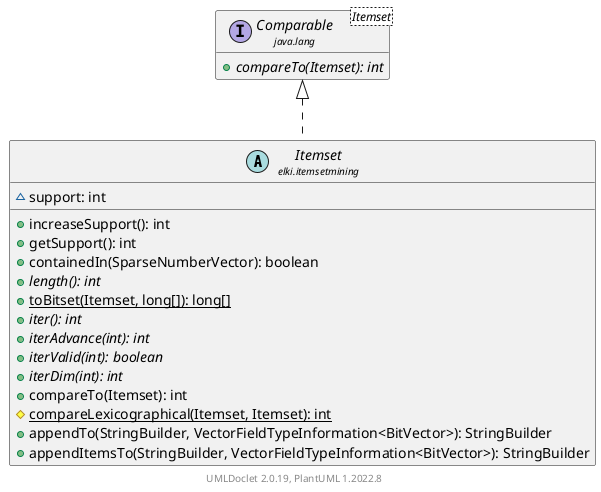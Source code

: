 @startuml
    remove .*\.(Instance|Par|Parameterizer|Factory)$
    set namespaceSeparator none
    hide empty fields
    hide empty methods

    abstract class "<size:14>Itemset\n<size:10>elki.itemsetmining" as elki.itemsetmining.Itemset [[Itemset.html]] {
        ~support: int
        +increaseSupport(): int
        +getSupport(): int
        +containedIn(SparseNumberVector): boolean
        {abstract} +length(): int
        {static} +toBitset(Itemset, long[]): long[]
        {abstract} +iter(): int
        {abstract} +iterAdvance(int): int
        {abstract} +iterValid(int): boolean
        {abstract} +iterDim(int): int
        +compareTo(Itemset): int
        {static} #compareLexicographical(Itemset, Itemset): int
        +appendTo(StringBuilder, VectorFieldTypeInformation<BitVector>): StringBuilder
        +appendItemsTo(StringBuilder, VectorFieldTypeInformation<BitVector>): StringBuilder
    }

    interface "<size:14>Comparable\n<size:10>java.lang" as java.lang.Comparable<Itemset> {
        {abstract} +compareTo(Itemset): int
    }

    java.lang.Comparable <|.. elki.itemsetmining.Itemset

    center footer UMLDoclet 2.0.19, PlantUML 1.2022.8
@enduml
